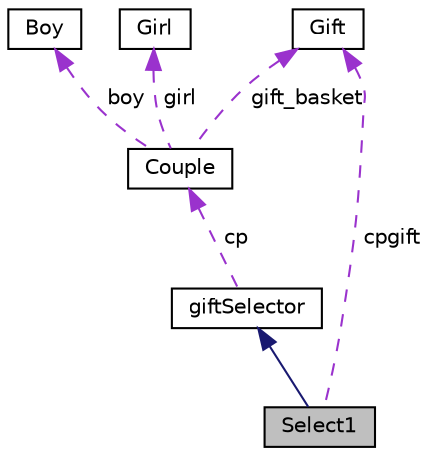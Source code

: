 digraph "Select1"
{
  edge [fontname="Helvetica",fontsize="10",labelfontname="Helvetica",labelfontsize="10"];
  node [fontname="Helvetica",fontsize="10",shape=record];
  Node1 [label="Select1",height=0.2,width=0.4,color="black", fillcolor="grey75", style="filled", fontcolor="black"];
  Node2 -> Node1 [dir="back",color="midnightblue",fontsize="10",style="solid",fontname="Helvetica"];
  Node2 [label="giftSelector",height=0.2,width=0.4,color="black", fillcolor="white", style="filled",URL="$classgiftSelector.html",tooltip="CLASS GIFTSELECTOR containing attributes and member function for ques 8. "];
  Node3 -> Node2 [dir="back",color="darkorchid3",fontsize="10",style="dashed",label=" cp" ,fontname="Helvetica"];
  Node3 [label="Couple",height=0.2,width=0.4,color="black", fillcolor="white", style="filled",URL="$classCouple.html",tooltip="CLASS COUPLE containing attributes and member functions of couples. "];
  Node4 -> Node3 [dir="back",color="darkorchid3",fontsize="10",style="dashed",label=" boy" ,fontname="Helvetica"];
  Node4 [label="Boy",height=0.2,width=0.4,color="black", fillcolor="white", style="filled",URL="$classBoy.html",tooltip="CLASS BOY containing attributes and member function of boys. "];
  Node5 -> Node3 [dir="back",color="darkorchid3",fontsize="10",style="dashed",label=" girl" ,fontname="Helvetica"];
  Node5 [label="Girl",height=0.2,width=0.4,color="black", fillcolor="white", style="filled",URL="$classGirl.html",tooltip="CLASS GIRL containing attributes and member function of girls. "];
  Node6 -> Node3 [dir="back",color="darkorchid3",fontsize="10",style="dashed",label=" gift_basket" ,fontname="Helvetica"];
  Node6 [label="Gift",height=0.2,width=0.4,color="black", fillcolor="white", style="filled",URL="$classGift.html",tooltip="CLASS GIFT containing attributes of all Gifts. "];
  Node6 -> Node1 [dir="back",color="darkorchid3",fontsize="10",style="dashed",label=" cpgift" ,fontname="Helvetica"];
}
